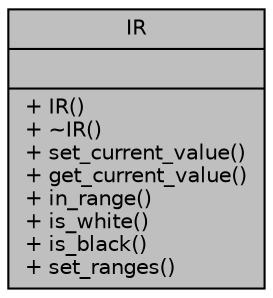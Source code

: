 digraph "IR"
{
  edge [fontname="Helvetica",fontsize="10",labelfontname="Helvetica",labelfontsize="10"];
  node [fontname="Helvetica",fontsize="10",shape=record];
  Node1 [label="{IR\n||+ IR()\l+ ~IR()\l+ set_current_value()\l+ get_current_value()\l+ in_range()\l+ is_white()\l+ is_black()\l+ set_ranges()\l}",height=0.2,width=0.4,color="black", fillcolor="grey75", style="filled", fontcolor="black"];
}
